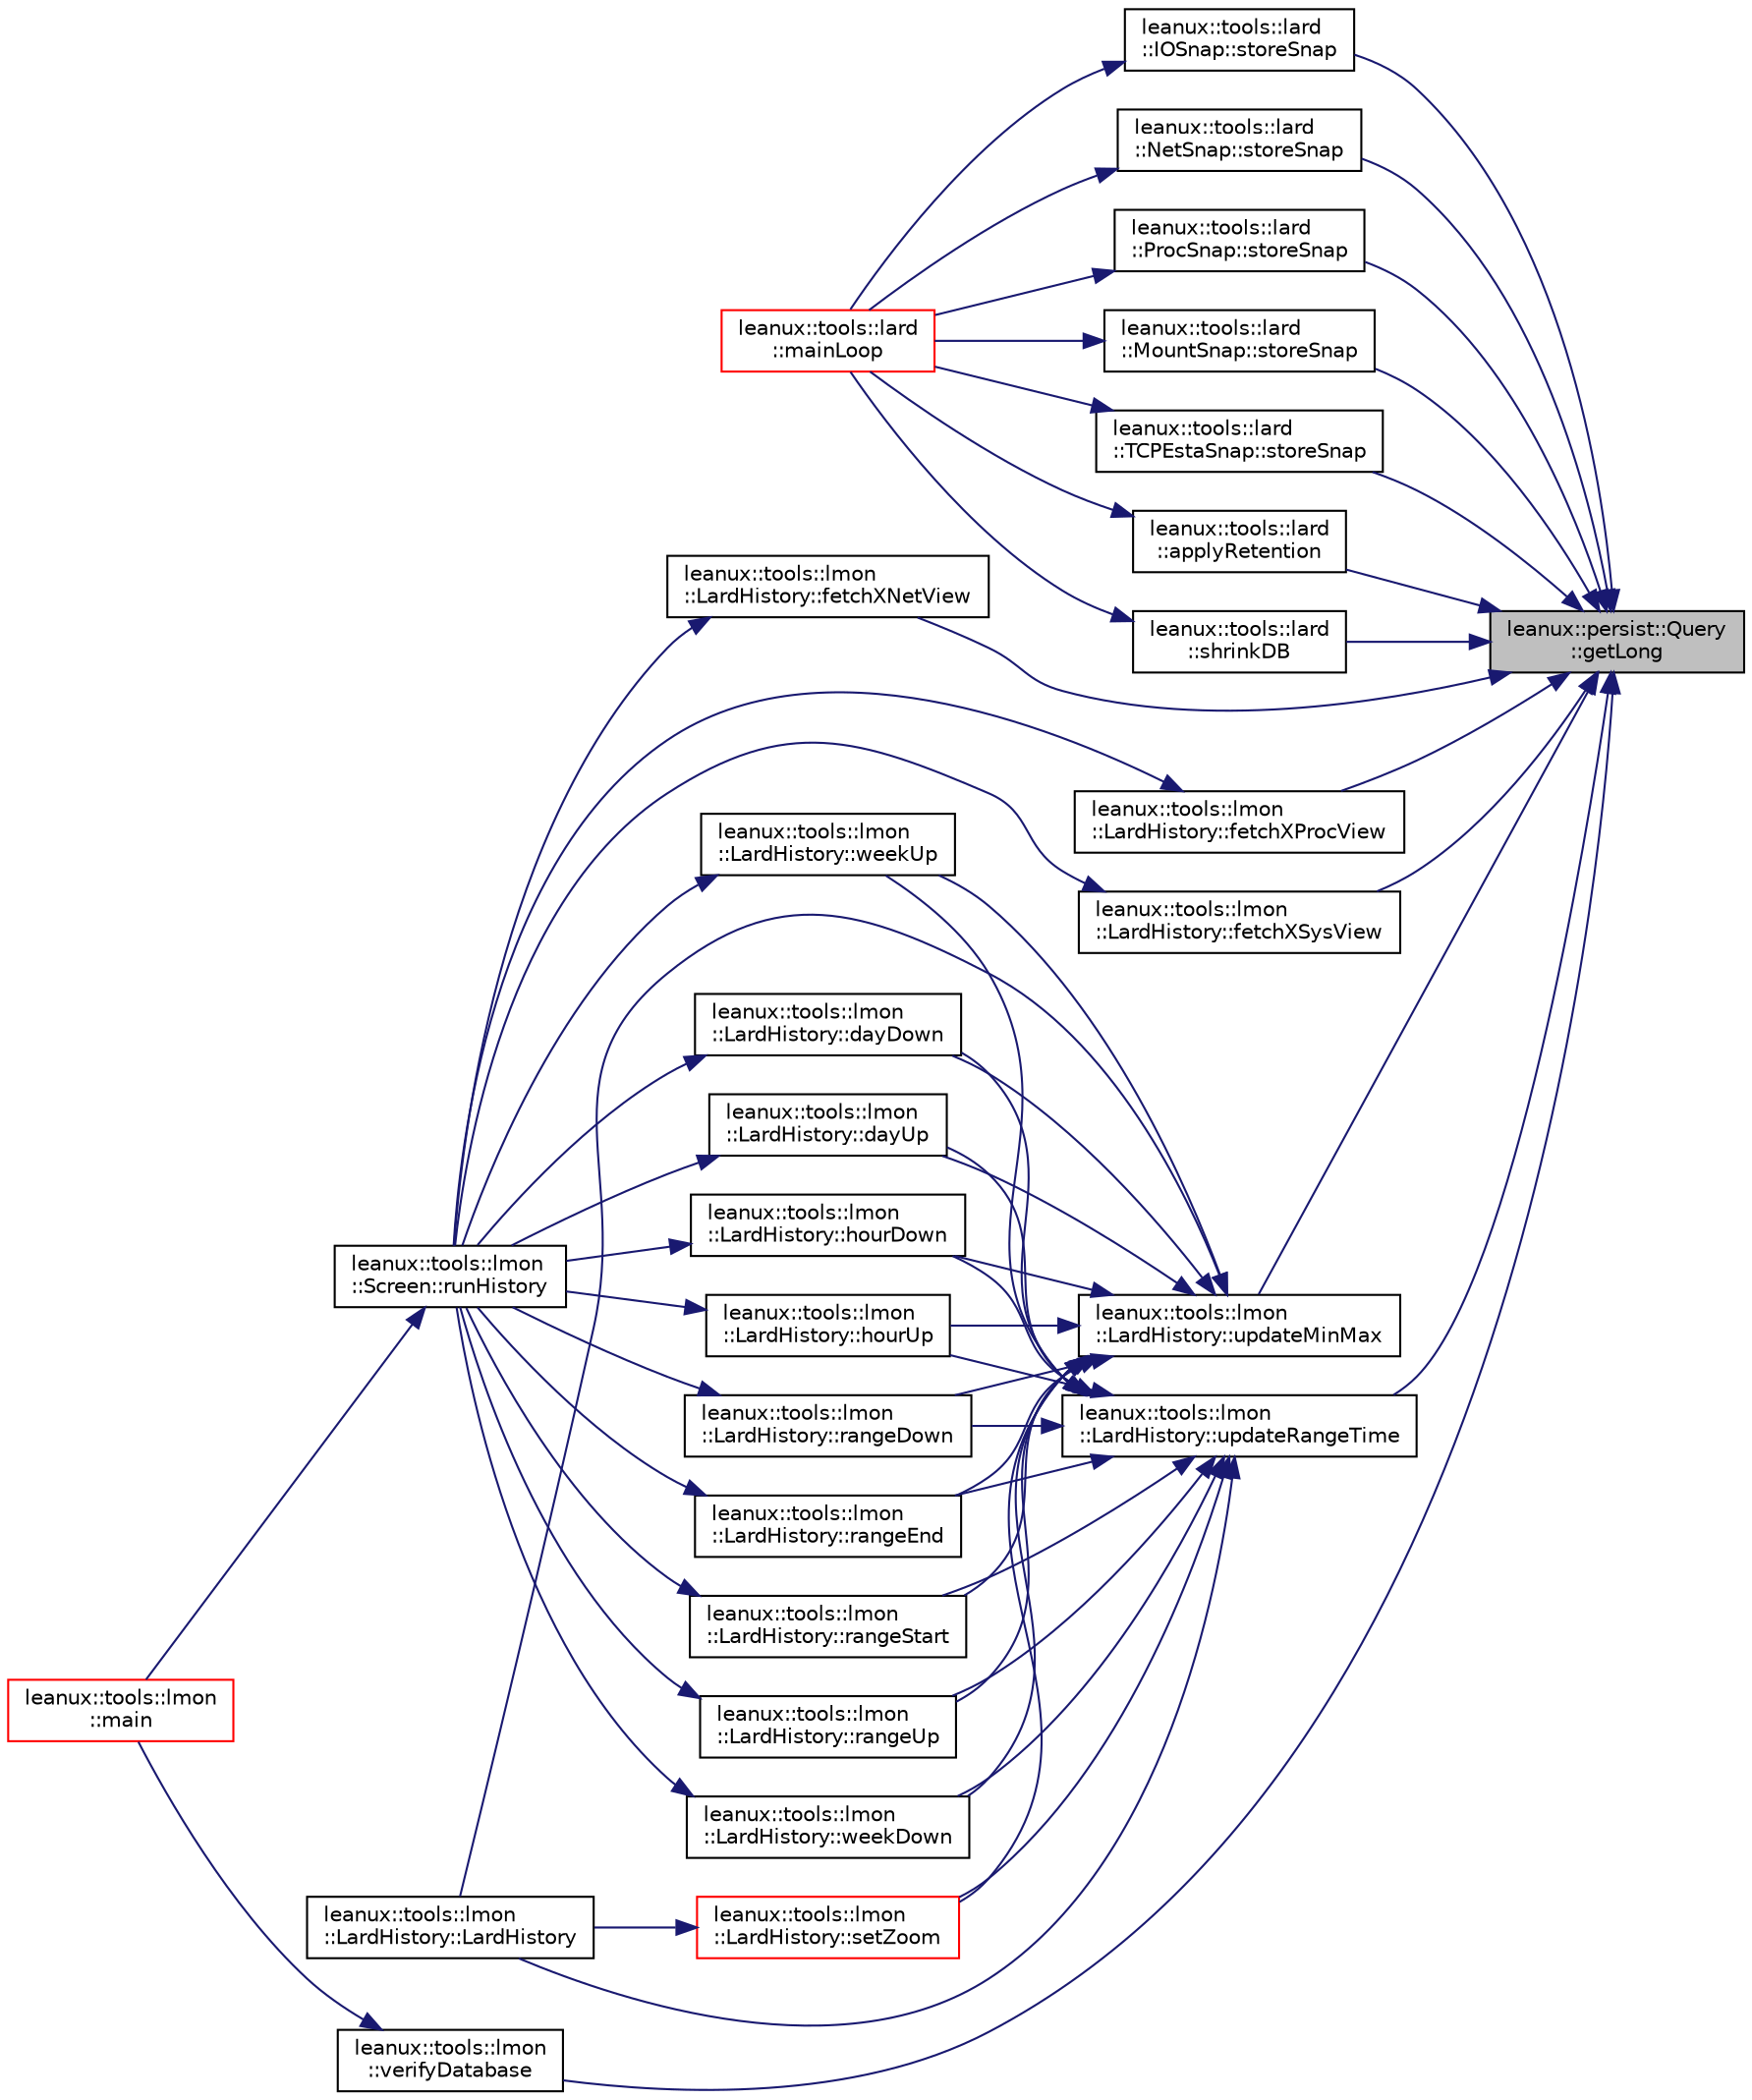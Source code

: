 digraph "leanux::persist::Query::getLong"
{
 // LATEX_PDF_SIZE
  bgcolor="transparent";
  edge [fontname="Helvetica",fontsize="10",labelfontname="Helvetica",labelfontsize="10"];
  node [fontname="Helvetica",fontsize="10",shape=record];
  rankdir="RL";
  Node1 [label="leanux::persist::Query\l::getLong",height=0.2,width=0.4,color="black", fillcolor="grey75", style="filled", fontcolor="black",tooltip="Get long value from select list."];
  Node1 -> Node2 [dir="back",color="midnightblue",fontsize="10",style="solid",fontname="Helvetica"];
  Node2 [label="leanux::tools::lard\l::applyRetention",height=0.2,width=0.4,color="black",URL="$namespaceleanux_1_1tools_1_1lard.html#a98a04e0c068c5083ad571ebc9b79d693",tooltip=" "];
  Node2 -> Node3 [dir="back",color="midnightblue",fontsize="10",style="solid",fontname="Helvetica"];
  Node3 [label="leanux::tools::lard\l::mainLoop",height=0.2,width=0.4,color="red",URL="$namespaceleanux_1_1tools_1_1lard.html#a6de74bbef1d571bf7eb000e62900a11d",tooltip=" "];
  Node1 -> Node6 [dir="back",color="midnightblue",fontsize="10",style="solid",fontname="Helvetica"];
  Node6 [label="leanux::tools::lmon\l::LardHistory::fetchXNetView",height=0.2,width=0.4,color="black",URL="$classleanux_1_1tools_1_1lmon_1_1LardHistory.html#a908ffa6779f01a0d374139856c5395c4",tooltip=" "];
  Node6 -> Node7 [dir="back",color="midnightblue",fontsize="10",style="solid",fontname="Helvetica"];
  Node7 [label="leanux::tools::lmon\l::Screen::runHistory",height=0.2,width=0.4,color="black",URL="$classleanux_1_1tools_1_1lmon_1_1Screen.html#a010f9459d506af3a4251ea0a644282bd",tooltip="Run the Screen in history mode."];
  Node7 -> Node8 [dir="back",color="midnightblue",fontsize="10",style="solid",fontname="Helvetica"];
  Node8 [label="leanux::tools::lmon\l::main",height=0.2,width=0.4,color="red",URL="$namespaceleanux_1_1tools_1_1lmon.html#a7f59af183bc55b66e3dc0844b473daaf",tooltip=" "];
  Node1 -> Node10 [dir="back",color="midnightblue",fontsize="10",style="solid",fontname="Helvetica"];
  Node10 [label="leanux::tools::lmon\l::LardHistory::fetchXProcView",height=0.2,width=0.4,color="black",URL="$classleanux_1_1tools_1_1lmon_1_1LardHistory.html#a9a004d58071bc3b2064686742b49b80a",tooltip=" "];
  Node10 -> Node7 [dir="back",color="midnightblue",fontsize="10",style="solid",fontname="Helvetica"];
  Node1 -> Node11 [dir="back",color="midnightblue",fontsize="10",style="solid",fontname="Helvetica"];
  Node11 [label="leanux::tools::lmon\l::LardHistory::fetchXSysView",height=0.2,width=0.4,color="black",URL="$classleanux_1_1tools_1_1lmon_1_1LardHistory.html#acbcc292d0de07d7c9da5badf017577d4",tooltip=" "];
  Node11 -> Node7 [dir="back",color="midnightblue",fontsize="10",style="solid",fontname="Helvetica"];
  Node1 -> Node12 [dir="back",color="midnightblue",fontsize="10",style="solid",fontname="Helvetica"];
  Node12 [label="leanux::tools::lard\l::shrinkDB",height=0.2,width=0.4,color="black",URL="$namespaceleanux_1_1tools_1_1lard.html#a45d90387f852d7a71981b5d4ff93d8da",tooltip=" "];
  Node12 -> Node3 [dir="back",color="midnightblue",fontsize="10",style="solid",fontname="Helvetica"];
  Node1 -> Node13 [dir="back",color="midnightblue",fontsize="10",style="solid",fontname="Helvetica"];
  Node13 [label="leanux::tools::lard\l::IOSnap::storeSnap",height=0.2,width=0.4,color="black",URL="$classleanux_1_1tools_1_1lard_1_1IOSnap.html#acd9defb7ca62e96d5f76b04b3e365b41",tooltip=" "];
  Node13 -> Node3 [dir="back",color="midnightblue",fontsize="10",style="solid",fontname="Helvetica"];
  Node1 -> Node14 [dir="back",color="midnightblue",fontsize="10",style="solid",fontname="Helvetica"];
  Node14 [label="leanux::tools::lard\l::NetSnap::storeSnap",height=0.2,width=0.4,color="black",URL="$classleanux_1_1tools_1_1lard_1_1NetSnap.html#a6a04b1f2237b5fe9ac5f7be64721f23f",tooltip=" "];
  Node14 -> Node3 [dir="back",color="midnightblue",fontsize="10",style="solid",fontname="Helvetica"];
  Node1 -> Node15 [dir="back",color="midnightblue",fontsize="10",style="solid",fontname="Helvetica"];
  Node15 [label="leanux::tools::lard\l::ProcSnap::storeSnap",height=0.2,width=0.4,color="black",URL="$classleanux_1_1tools_1_1lard_1_1ProcSnap.html#ab816bcbf8f8986599df48ee7131c10fb",tooltip=" "];
  Node15 -> Node3 [dir="back",color="midnightblue",fontsize="10",style="solid",fontname="Helvetica"];
  Node1 -> Node16 [dir="back",color="midnightblue",fontsize="10",style="solid",fontname="Helvetica"];
  Node16 [label="leanux::tools::lard\l::MountSnap::storeSnap",height=0.2,width=0.4,color="black",URL="$classleanux_1_1tools_1_1lard_1_1MountSnap.html#a7288efb64fc31818416b8c52c4ba3a0d",tooltip=" "];
  Node16 -> Node3 [dir="back",color="midnightblue",fontsize="10",style="solid",fontname="Helvetica"];
  Node1 -> Node17 [dir="back",color="midnightblue",fontsize="10",style="solid",fontname="Helvetica"];
  Node17 [label="leanux::tools::lard\l::TCPEstaSnap::storeSnap",height=0.2,width=0.4,color="black",URL="$classleanux_1_1tools_1_1lard_1_1TCPEstaSnap.html#adc30b5d65eacc454cb653851f6180f8b",tooltip=" "];
  Node17 -> Node3 [dir="back",color="midnightblue",fontsize="10",style="solid",fontname="Helvetica"];
  Node1 -> Node18 [dir="back",color="midnightblue",fontsize="10",style="solid",fontname="Helvetica"];
  Node18 [label="leanux::tools::lmon\l::LardHistory::updateMinMax",height=0.2,width=0.4,color="black",URL="$classleanux_1_1tools_1_1lmon_1_1LardHistory.html#a1ec352b33775f8da5ea9a32ca1a4cd0c",tooltip=" "];
  Node18 -> Node19 [dir="back",color="midnightblue",fontsize="10",style="solid",fontname="Helvetica"];
  Node19 [label="leanux::tools::lmon\l::LardHistory::dayDown",height=0.2,width=0.4,color="black",URL="$classleanux_1_1tools_1_1lmon_1_1LardHistory.html#abbb0f0248af6b10fa46957148cd61bb1",tooltip=" "];
  Node19 -> Node7 [dir="back",color="midnightblue",fontsize="10",style="solid",fontname="Helvetica"];
  Node18 -> Node20 [dir="back",color="midnightblue",fontsize="10",style="solid",fontname="Helvetica"];
  Node20 [label="leanux::tools::lmon\l::LardHistory::dayUp",height=0.2,width=0.4,color="black",URL="$classleanux_1_1tools_1_1lmon_1_1LardHistory.html#a2248617d682e0af0e7f2bfc76f7c4bde",tooltip=" "];
  Node20 -> Node7 [dir="back",color="midnightblue",fontsize="10",style="solid",fontname="Helvetica"];
  Node18 -> Node21 [dir="back",color="midnightblue",fontsize="10",style="solid",fontname="Helvetica"];
  Node21 [label="leanux::tools::lmon\l::LardHistory::hourDown",height=0.2,width=0.4,color="black",URL="$classleanux_1_1tools_1_1lmon_1_1LardHistory.html#a0e50738d2a673a6b539cb33b0c03ef74",tooltip=" "];
  Node21 -> Node7 [dir="back",color="midnightblue",fontsize="10",style="solid",fontname="Helvetica"];
  Node18 -> Node22 [dir="back",color="midnightblue",fontsize="10",style="solid",fontname="Helvetica"];
  Node22 [label="leanux::tools::lmon\l::LardHistory::hourUp",height=0.2,width=0.4,color="black",URL="$classleanux_1_1tools_1_1lmon_1_1LardHistory.html#aa3ed9afac22ff0c13e5aee6d9e73789e",tooltip=" "];
  Node22 -> Node7 [dir="back",color="midnightblue",fontsize="10",style="solid",fontname="Helvetica"];
  Node18 -> Node23 [dir="back",color="midnightblue",fontsize="10",style="solid",fontname="Helvetica"];
  Node23 [label="leanux::tools::lmon\l::LardHistory::LardHistory",height=0.2,width=0.4,color="black",URL="$classleanux_1_1tools_1_1lmon_1_1LardHistory.html#a577cf0b864133c7e296c4ec1f389099e",tooltip=" "];
  Node18 -> Node24 [dir="back",color="midnightblue",fontsize="10",style="solid",fontname="Helvetica"];
  Node24 [label="leanux::tools::lmon\l::LardHistory::rangeDown",height=0.2,width=0.4,color="black",URL="$classleanux_1_1tools_1_1lmon_1_1LardHistory.html#a29f82085fafd7a4b2d932721a5156e02",tooltip=" "];
  Node24 -> Node7 [dir="back",color="midnightblue",fontsize="10",style="solid",fontname="Helvetica"];
  Node18 -> Node25 [dir="back",color="midnightblue",fontsize="10",style="solid",fontname="Helvetica"];
  Node25 [label="leanux::tools::lmon\l::LardHistory::rangeEnd",height=0.2,width=0.4,color="black",URL="$classleanux_1_1tools_1_1lmon_1_1LardHistory.html#a89c5b4e1aea91cbbe983475535e64c32",tooltip=" "];
  Node25 -> Node7 [dir="back",color="midnightblue",fontsize="10",style="solid",fontname="Helvetica"];
  Node18 -> Node26 [dir="back",color="midnightblue",fontsize="10",style="solid",fontname="Helvetica"];
  Node26 [label="leanux::tools::lmon\l::LardHistory::rangeStart",height=0.2,width=0.4,color="black",URL="$classleanux_1_1tools_1_1lmon_1_1LardHistory.html#a4d332725ca42cfad561c91328c3d682d",tooltip=" "];
  Node26 -> Node7 [dir="back",color="midnightblue",fontsize="10",style="solid",fontname="Helvetica"];
  Node18 -> Node27 [dir="back",color="midnightblue",fontsize="10",style="solid",fontname="Helvetica"];
  Node27 [label="leanux::tools::lmon\l::LardHistory::rangeUp",height=0.2,width=0.4,color="black",URL="$classleanux_1_1tools_1_1lmon_1_1LardHistory.html#ab1097623530fb774e9375980fbb8f326",tooltip=" "];
  Node27 -> Node7 [dir="back",color="midnightblue",fontsize="10",style="solid",fontname="Helvetica"];
  Node18 -> Node28 [dir="back",color="midnightblue",fontsize="10",style="solid",fontname="Helvetica"];
  Node28 [label="leanux::tools::lmon\l::LardHistory::setZoom",height=0.2,width=0.4,color="red",URL="$classleanux_1_1tools_1_1lmon_1_1LardHistory.html#aafd1a1a978d28fd53c8a473071cc64b4",tooltip="Sets the current time selection into the lard data."];
  Node28 -> Node23 [dir="back",color="midnightblue",fontsize="10",style="solid",fontname="Helvetica"];
  Node18 -> Node31 [dir="back",color="midnightblue",fontsize="10",style="solid",fontname="Helvetica"];
  Node31 [label="leanux::tools::lmon\l::LardHistory::weekDown",height=0.2,width=0.4,color="black",URL="$classleanux_1_1tools_1_1lmon_1_1LardHistory.html#ac2757f570c6bdacb51542f518d20f7c8",tooltip=" "];
  Node31 -> Node7 [dir="back",color="midnightblue",fontsize="10",style="solid",fontname="Helvetica"];
  Node18 -> Node32 [dir="back",color="midnightblue",fontsize="10",style="solid",fontname="Helvetica"];
  Node32 [label="leanux::tools::lmon\l::LardHistory::weekUp",height=0.2,width=0.4,color="black",URL="$classleanux_1_1tools_1_1lmon_1_1LardHistory.html#ab189cc20c695e58eea23f77b780da309",tooltip=" "];
  Node32 -> Node7 [dir="back",color="midnightblue",fontsize="10",style="solid",fontname="Helvetica"];
  Node1 -> Node33 [dir="back",color="midnightblue",fontsize="10",style="solid",fontname="Helvetica"];
  Node33 [label="leanux::tools::lmon\l::LardHistory::updateRangeTime",height=0.2,width=0.4,color="black",URL="$classleanux_1_1tools_1_1lmon_1_1LardHistory.html#a7eac92d3a722d105aa2ee05a96238737",tooltip=" "];
  Node33 -> Node19 [dir="back",color="midnightblue",fontsize="10",style="solid",fontname="Helvetica"];
  Node33 -> Node20 [dir="back",color="midnightblue",fontsize="10",style="solid",fontname="Helvetica"];
  Node33 -> Node21 [dir="back",color="midnightblue",fontsize="10",style="solid",fontname="Helvetica"];
  Node33 -> Node22 [dir="back",color="midnightblue",fontsize="10",style="solid",fontname="Helvetica"];
  Node33 -> Node23 [dir="back",color="midnightblue",fontsize="10",style="solid",fontname="Helvetica"];
  Node33 -> Node24 [dir="back",color="midnightblue",fontsize="10",style="solid",fontname="Helvetica"];
  Node33 -> Node25 [dir="back",color="midnightblue",fontsize="10",style="solid",fontname="Helvetica"];
  Node33 -> Node26 [dir="back",color="midnightblue",fontsize="10",style="solid",fontname="Helvetica"];
  Node33 -> Node27 [dir="back",color="midnightblue",fontsize="10",style="solid",fontname="Helvetica"];
  Node33 -> Node28 [dir="back",color="midnightblue",fontsize="10",style="solid",fontname="Helvetica"];
  Node33 -> Node31 [dir="back",color="midnightblue",fontsize="10",style="solid",fontname="Helvetica"];
  Node33 -> Node32 [dir="back",color="midnightblue",fontsize="10",style="solid",fontname="Helvetica"];
  Node1 -> Node34 [dir="back",color="midnightblue",fontsize="10",style="solid",fontname="Helvetica"];
  Node34 [label="leanux::tools::lmon\l::verifyDatabase",height=0.2,width=0.4,color="black",URL="$namespaceleanux_1_1tools_1_1lmon.html#a74b9d0f91075fc4d3f46a9e0e3213248",tooltip=" "];
  Node34 -> Node8 [dir="back",color="midnightblue",fontsize="10",style="solid",fontname="Helvetica"];
}
